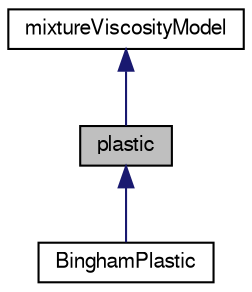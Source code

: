 digraph "plastic"
{
  bgcolor="transparent";
  edge [fontname="FreeSans",fontsize="10",labelfontname="FreeSans",labelfontsize="10"];
  node [fontname="FreeSans",fontsize="10",shape=record];
  Node0 [label="plastic",height=0.2,width=0.4,color="black", fillcolor="grey75", style="filled", fontcolor="black"];
  Node1 -> Node0 [dir="back",color="midnightblue",fontsize="10",style="solid",fontname="FreeSans"];
  Node1 [label="mixtureViscosityModel",height=0.2,width=0.4,color="black",URL="$a31950.html",tooltip="An abstract base class for incompressible mixtureViscosityModels. "];
  Node0 -> Node2 [dir="back",color="midnightblue",fontsize="10",style="solid",fontname="FreeSans"];
  Node2 [label="BinghamPlastic",height=0.2,width=0.4,color="black",URL="$a31946.html",tooltip="Viscosity correction model for Bingham plastics. "];
}
